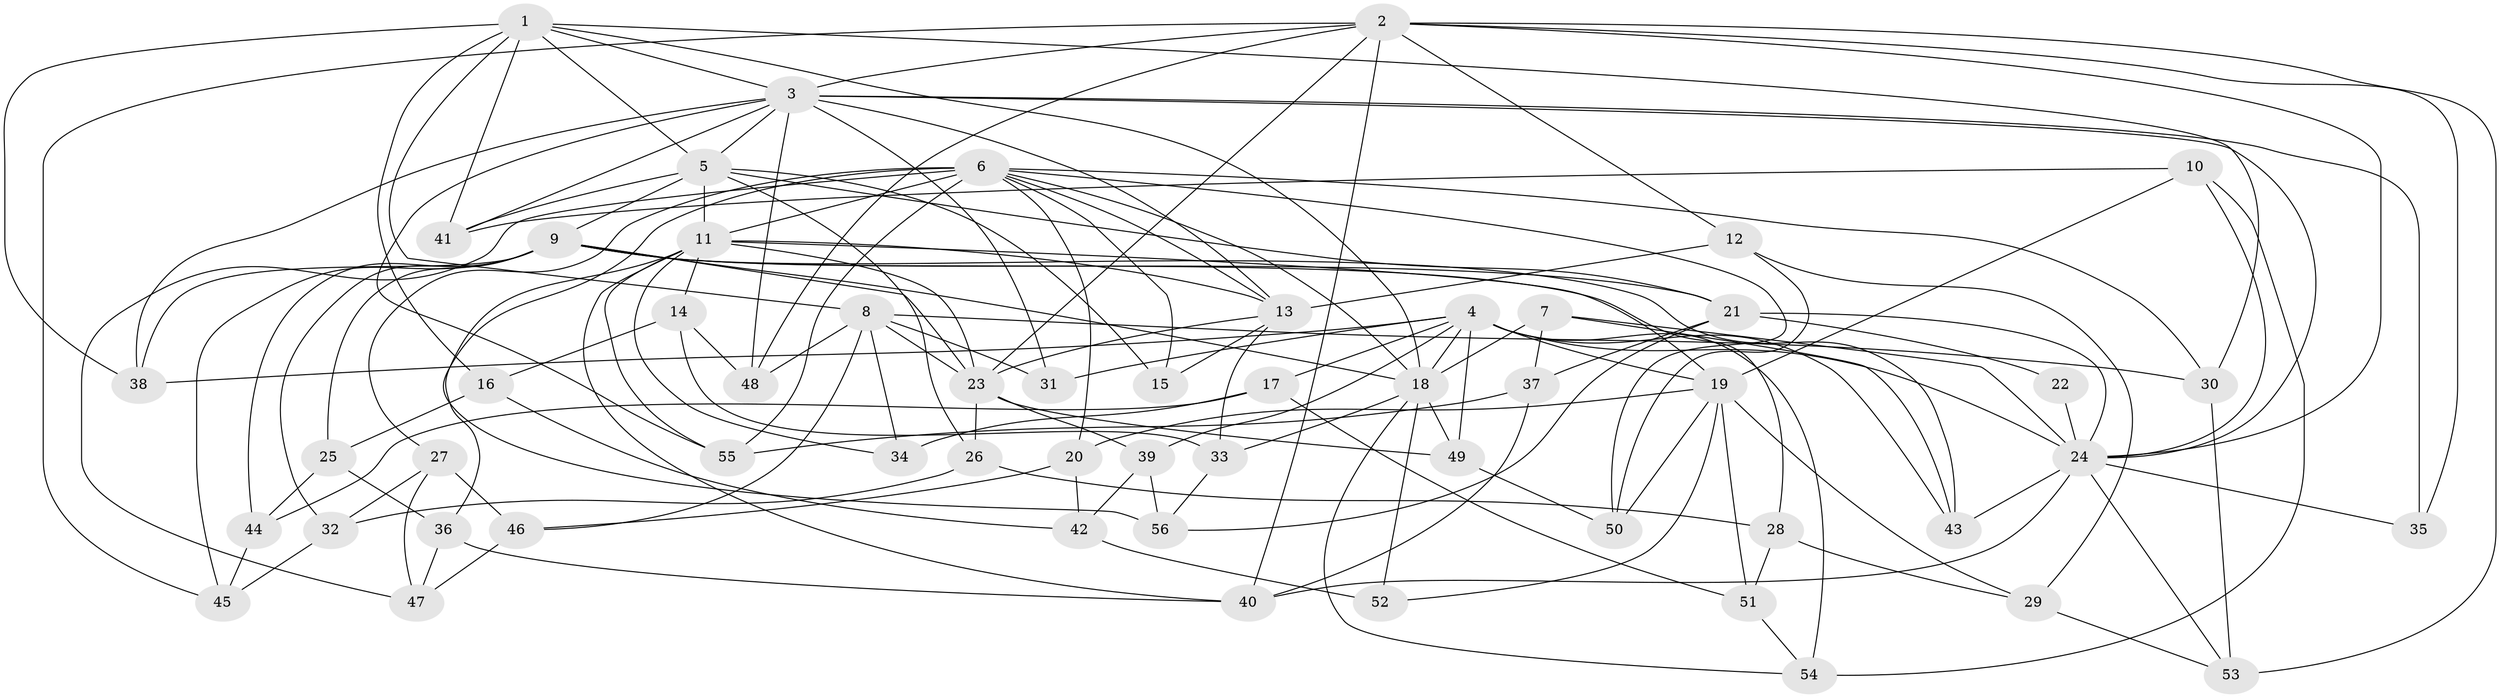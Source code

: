 // original degree distribution, {4: 1.0}
// Generated by graph-tools (version 1.1) at 2025/38/03/09/25 02:38:15]
// undirected, 56 vertices, 146 edges
graph export_dot {
graph [start="1"]
  node [color=gray90,style=filled];
  1;
  2;
  3;
  4;
  5;
  6;
  7;
  8;
  9;
  10;
  11;
  12;
  13;
  14;
  15;
  16;
  17;
  18;
  19;
  20;
  21;
  22;
  23;
  24;
  25;
  26;
  27;
  28;
  29;
  30;
  31;
  32;
  33;
  34;
  35;
  36;
  37;
  38;
  39;
  40;
  41;
  42;
  43;
  44;
  45;
  46;
  47;
  48;
  49;
  50;
  51;
  52;
  53;
  54;
  55;
  56;
  1 -- 3 [weight=1.0];
  1 -- 5 [weight=2.0];
  1 -- 8 [weight=2.0];
  1 -- 16 [weight=1.0];
  1 -- 18 [weight=1.0];
  1 -- 30 [weight=1.0];
  1 -- 38 [weight=1.0];
  1 -- 41 [weight=1.0];
  2 -- 3 [weight=1.0];
  2 -- 12 [weight=1.0];
  2 -- 23 [weight=1.0];
  2 -- 24 [weight=1.0];
  2 -- 35 [weight=1.0];
  2 -- 40 [weight=2.0];
  2 -- 45 [weight=1.0];
  2 -- 48 [weight=1.0];
  2 -- 53 [weight=1.0];
  3 -- 5 [weight=1.0];
  3 -- 13 [weight=1.0];
  3 -- 24 [weight=1.0];
  3 -- 31 [weight=1.0];
  3 -- 35 [weight=2.0];
  3 -- 38 [weight=1.0];
  3 -- 41 [weight=1.0];
  3 -- 48 [weight=1.0];
  3 -- 55 [weight=1.0];
  4 -- 17 [weight=1.0];
  4 -- 18 [weight=1.0];
  4 -- 19 [weight=1.0];
  4 -- 24 [weight=1.0];
  4 -- 31 [weight=1.0];
  4 -- 38 [weight=1.0];
  4 -- 39 [weight=1.0];
  4 -- 43 [weight=1.0];
  4 -- 49 [weight=1.0];
  4 -- 54 [weight=1.0];
  5 -- 9 [weight=1.0];
  5 -- 11 [weight=1.0];
  5 -- 15 [weight=2.0];
  5 -- 21 [weight=1.0];
  5 -- 26 [weight=1.0];
  5 -- 41 [weight=1.0];
  6 -- 11 [weight=2.0];
  6 -- 13 [weight=1.0];
  6 -- 15 [weight=1.0];
  6 -- 18 [weight=1.0];
  6 -- 20 [weight=1.0];
  6 -- 27 [weight=1.0];
  6 -- 30 [weight=1.0];
  6 -- 47 [weight=1.0];
  6 -- 50 [weight=1.0];
  6 -- 55 [weight=1.0];
  6 -- 56 [weight=1.0];
  7 -- 18 [weight=1.0];
  7 -- 24 [weight=1.0];
  7 -- 37 [weight=1.0];
  7 -- 43 [weight=1.0];
  8 -- 23 [weight=2.0];
  8 -- 30 [weight=1.0];
  8 -- 31 [weight=2.0];
  8 -- 34 [weight=1.0];
  8 -- 46 [weight=1.0];
  8 -- 48 [weight=1.0];
  9 -- 18 [weight=1.0];
  9 -- 21 [weight=2.0];
  9 -- 23 [weight=1.0];
  9 -- 25 [weight=1.0];
  9 -- 28 [weight=1.0];
  9 -- 32 [weight=1.0];
  9 -- 38 [weight=1.0];
  9 -- 43 [weight=1.0];
  9 -- 44 [weight=1.0];
  9 -- 45 [weight=1.0];
  10 -- 19 [weight=1.0];
  10 -- 24 [weight=1.0];
  10 -- 41 [weight=1.0];
  10 -- 54 [weight=1.0];
  11 -- 13 [weight=1.0];
  11 -- 14 [weight=1.0];
  11 -- 19 [weight=1.0];
  11 -- 23 [weight=1.0];
  11 -- 34 [weight=2.0];
  11 -- 36 [weight=1.0];
  11 -- 40 [weight=1.0];
  11 -- 55 [weight=1.0];
  12 -- 13 [weight=1.0];
  12 -- 29 [weight=1.0];
  12 -- 50 [weight=1.0];
  13 -- 15 [weight=1.0];
  13 -- 23 [weight=2.0];
  13 -- 33 [weight=1.0];
  14 -- 16 [weight=1.0];
  14 -- 33 [weight=1.0];
  14 -- 48 [weight=1.0];
  16 -- 25 [weight=1.0];
  16 -- 42 [weight=1.0];
  17 -- 34 [weight=1.0];
  17 -- 44 [weight=1.0];
  17 -- 51 [weight=1.0];
  18 -- 33 [weight=1.0];
  18 -- 49 [weight=1.0];
  18 -- 52 [weight=2.0];
  18 -- 54 [weight=1.0];
  19 -- 20 [weight=1.0];
  19 -- 29 [weight=1.0];
  19 -- 50 [weight=1.0];
  19 -- 51 [weight=1.0];
  19 -- 52 [weight=1.0];
  20 -- 42 [weight=1.0];
  20 -- 46 [weight=1.0];
  21 -- 22 [weight=2.0];
  21 -- 24 [weight=1.0];
  21 -- 37 [weight=1.0];
  21 -- 56 [weight=1.0];
  22 -- 24 [weight=2.0];
  23 -- 26 [weight=1.0];
  23 -- 39 [weight=1.0];
  23 -- 49 [weight=1.0];
  24 -- 35 [weight=1.0];
  24 -- 40 [weight=1.0];
  24 -- 43 [weight=1.0];
  24 -- 53 [weight=1.0];
  25 -- 36 [weight=1.0];
  25 -- 44 [weight=1.0];
  26 -- 28 [weight=1.0];
  26 -- 32 [weight=1.0];
  27 -- 32 [weight=1.0];
  27 -- 46 [weight=1.0];
  27 -- 47 [weight=1.0];
  28 -- 29 [weight=1.0];
  28 -- 51 [weight=1.0];
  29 -- 53 [weight=1.0];
  30 -- 53 [weight=1.0];
  32 -- 45 [weight=1.0];
  33 -- 56 [weight=1.0];
  36 -- 40 [weight=1.0];
  36 -- 47 [weight=1.0];
  37 -- 40 [weight=1.0];
  37 -- 55 [weight=1.0];
  39 -- 42 [weight=1.0];
  39 -- 56 [weight=1.0];
  42 -- 52 [weight=1.0];
  44 -- 45 [weight=1.0];
  46 -- 47 [weight=1.0];
  49 -- 50 [weight=1.0];
  51 -- 54 [weight=1.0];
}
